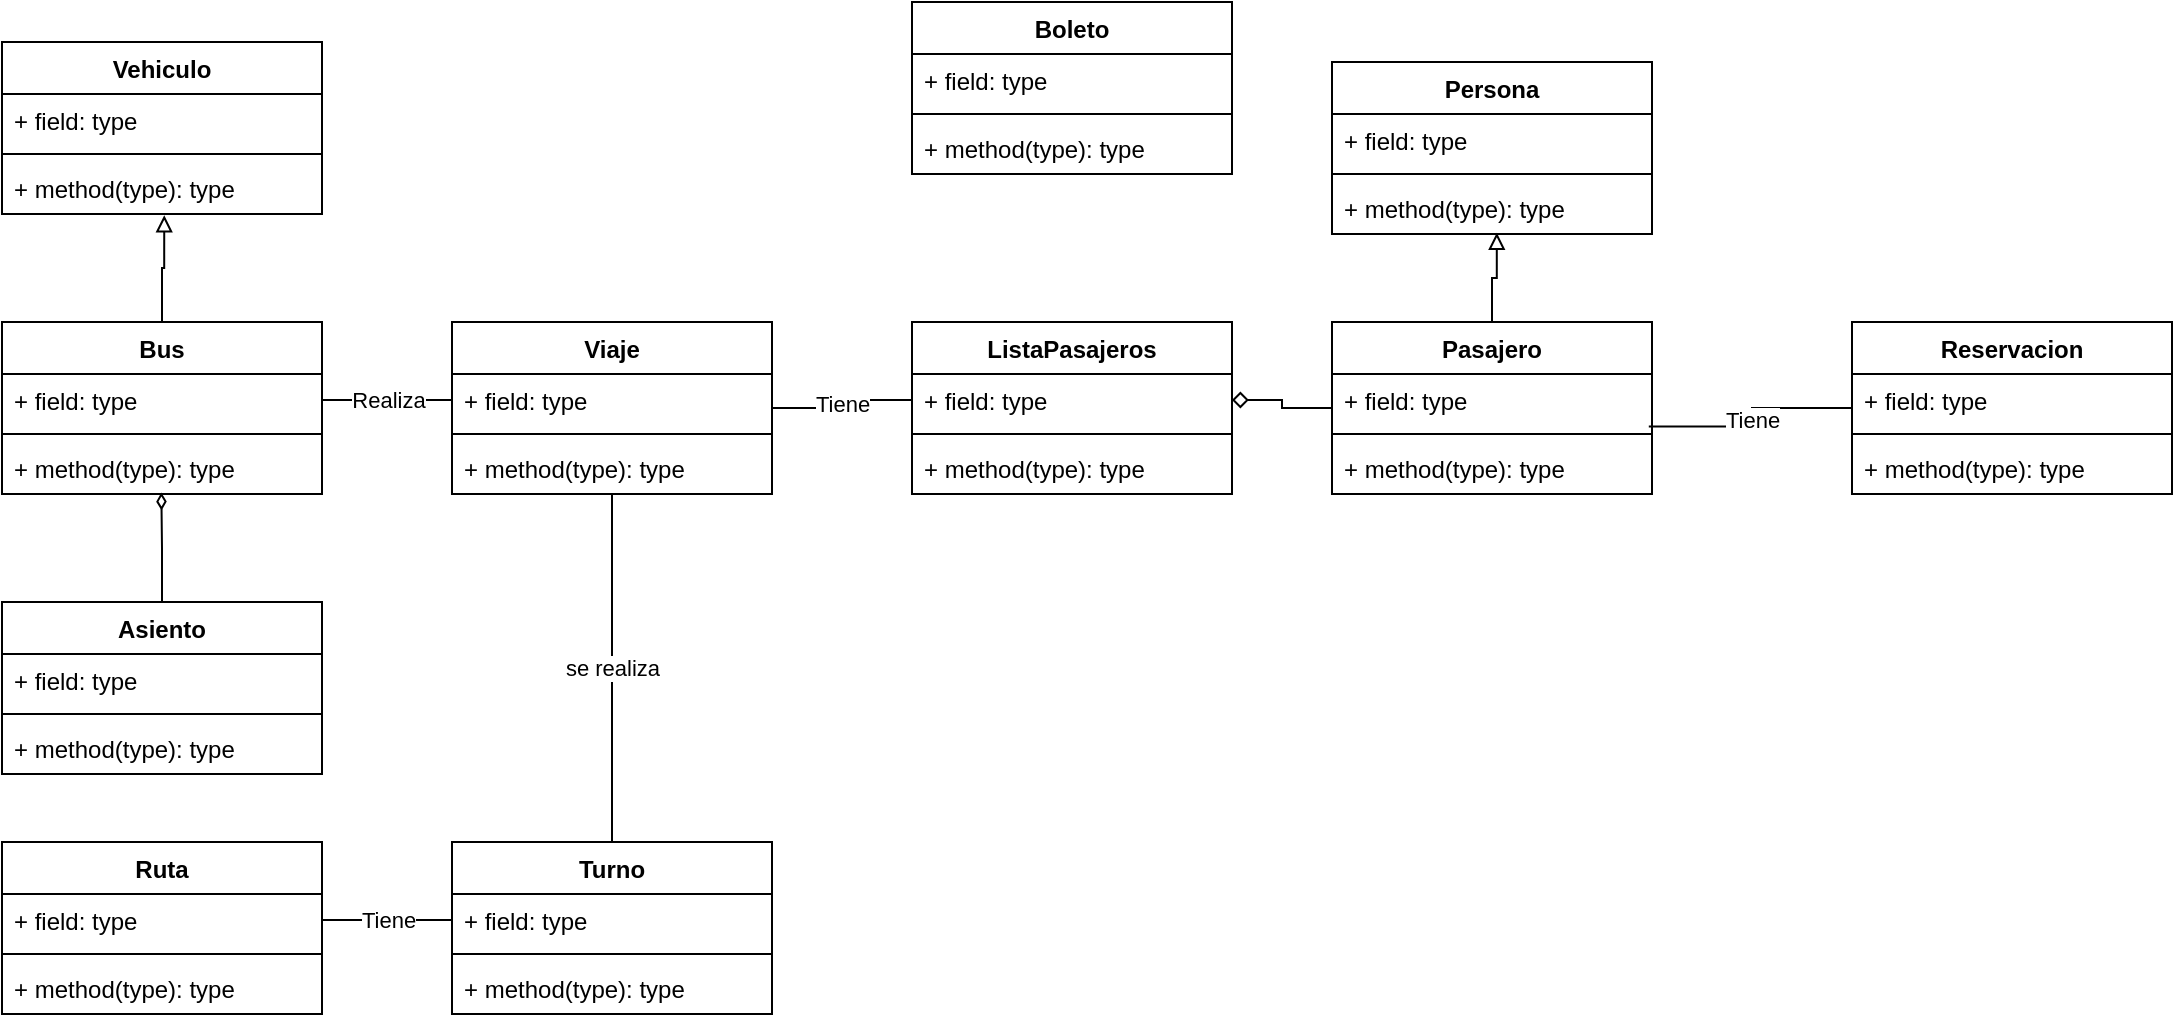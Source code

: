 <mxfile version="20.0.4" type="github">
  <diagram id="eMQgN-6Ai6x8IZ4_6Zg0" name="Page-1">
    <mxGraphModel dx="204" dy="212" grid="1" gridSize="10" guides="1" tooltips="1" connect="1" arrows="1" fold="1" page="1" pageScale="1" pageWidth="827" pageHeight="1169" math="0" shadow="0">
      <root>
        <mxCell id="0" />
        <mxCell id="1" parent="0" />
        <mxCell id="UWuhOz-n3EonqX5J7xm5-1" value="Tiene" style="edgeStyle=orthogonalEdgeStyle;rounded=0;orthogonalLoop=1;jettySize=auto;html=1;entryX=0;entryY=0.5;entryDx=0;entryDy=0;endArrow=none;endFill=0;" edge="1" parent="1" source="UWuhOz-n3EonqX5J7xm5-3" target="UWuhOz-n3EonqX5J7xm5-21">
          <mxGeometry relative="1" as="geometry" />
        </mxCell>
        <mxCell id="UWuhOz-n3EonqX5J7xm5-2" value="se realiza" style="edgeStyle=orthogonalEdgeStyle;rounded=0;jumpSize=15;orthogonalLoop=1;jettySize=auto;html=1;endArrow=none;endFill=0;entryX=0.5;entryY=0;entryDx=0;entryDy=0;exitX=0.5;exitY=1;exitDx=0;exitDy=0;" edge="1" parent="1" source="UWuhOz-n3EonqX5J7xm5-3" target="UWuhOz-n3EonqX5J7xm5-29">
          <mxGeometry relative="1" as="geometry">
            <mxPoint x="359" y="280" as="targetPoint" />
            <Array as="points">
              <mxPoint x="309" y="650" />
              <mxPoint x="309" y="650" />
            </Array>
          </mxGeometry>
        </mxCell>
        <mxCell id="UWuhOz-n3EonqX5J7xm5-3" value="Viaje" style="swimlane;fontStyle=1;align=center;verticalAlign=top;childLayout=stackLayout;horizontal=1;startSize=26;horizontalStack=0;resizeParent=1;resizeParentMax=0;resizeLast=0;collapsible=1;marginBottom=0;" vertex="1" parent="1">
          <mxGeometry x="229" y="430" width="160" height="86" as="geometry" />
        </mxCell>
        <mxCell id="UWuhOz-n3EonqX5J7xm5-4" value="+ field: type" style="text;strokeColor=none;fillColor=none;align=left;verticalAlign=top;spacingLeft=4;spacingRight=4;overflow=hidden;rotatable=0;points=[[0,0.5],[1,0.5]];portConstraint=eastwest;" vertex="1" parent="UWuhOz-n3EonqX5J7xm5-3">
          <mxGeometry y="26" width="160" height="26" as="geometry" />
        </mxCell>
        <mxCell id="UWuhOz-n3EonqX5J7xm5-5" value="" style="line;strokeWidth=1;fillColor=none;align=left;verticalAlign=middle;spacingTop=-1;spacingLeft=3;spacingRight=3;rotatable=0;labelPosition=right;points=[];portConstraint=eastwest;" vertex="1" parent="UWuhOz-n3EonqX5J7xm5-3">
          <mxGeometry y="52" width="160" height="8" as="geometry" />
        </mxCell>
        <mxCell id="UWuhOz-n3EonqX5J7xm5-6" value="+ method(type): type" style="text;strokeColor=none;fillColor=none;align=left;verticalAlign=top;spacingLeft=4;spacingRight=4;overflow=hidden;rotatable=0;points=[[0,0.5],[1,0.5]];portConstraint=eastwest;" vertex="1" parent="UWuhOz-n3EonqX5J7xm5-3">
          <mxGeometry y="60" width="160" height="26" as="geometry" />
        </mxCell>
        <mxCell id="UWuhOz-n3EonqX5J7xm5-7" value="Ruta" style="swimlane;fontStyle=1;align=center;verticalAlign=top;childLayout=stackLayout;horizontal=1;startSize=26;horizontalStack=0;resizeParent=1;resizeParentMax=0;resizeLast=0;collapsible=1;marginBottom=0;" vertex="1" parent="1">
          <mxGeometry x="4" y="690" width="160" height="86" as="geometry" />
        </mxCell>
        <mxCell id="UWuhOz-n3EonqX5J7xm5-8" value="+ field: type" style="text;strokeColor=none;fillColor=none;align=left;verticalAlign=top;spacingLeft=4;spacingRight=4;overflow=hidden;rotatable=0;points=[[0,0.5],[1,0.5]];portConstraint=eastwest;" vertex="1" parent="UWuhOz-n3EonqX5J7xm5-7">
          <mxGeometry y="26" width="160" height="26" as="geometry" />
        </mxCell>
        <mxCell id="UWuhOz-n3EonqX5J7xm5-9" value="" style="line;strokeWidth=1;fillColor=none;align=left;verticalAlign=middle;spacingTop=-1;spacingLeft=3;spacingRight=3;rotatable=0;labelPosition=right;points=[];portConstraint=eastwest;" vertex="1" parent="UWuhOz-n3EonqX5J7xm5-7">
          <mxGeometry y="52" width="160" height="8" as="geometry" />
        </mxCell>
        <mxCell id="UWuhOz-n3EonqX5J7xm5-10" value="+ method(type): type" style="text;strokeColor=none;fillColor=none;align=left;verticalAlign=top;spacingLeft=4;spacingRight=4;overflow=hidden;rotatable=0;points=[[0,0.5],[1,0.5]];portConstraint=eastwest;" vertex="1" parent="UWuhOz-n3EonqX5J7xm5-7">
          <mxGeometry y="60" width="160" height="26" as="geometry" />
        </mxCell>
        <mxCell id="UWuhOz-n3EonqX5J7xm5-11" value="Boleto" style="swimlane;fontStyle=1;align=center;verticalAlign=top;childLayout=stackLayout;horizontal=1;startSize=26;horizontalStack=0;resizeParent=1;resizeParentMax=0;resizeLast=0;collapsible=1;marginBottom=0;" vertex="1" parent="1">
          <mxGeometry x="459" y="270" width="160" height="86" as="geometry" />
        </mxCell>
        <mxCell id="UWuhOz-n3EonqX5J7xm5-12" value="+ field: type" style="text;strokeColor=none;fillColor=none;align=left;verticalAlign=top;spacingLeft=4;spacingRight=4;overflow=hidden;rotatable=0;points=[[0,0.5],[1,0.5]];portConstraint=eastwest;" vertex="1" parent="UWuhOz-n3EonqX5J7xm5-11">
          <mxGeometry y="26" width="160" height="26" as="geometry" />
        </mxCell>
        <mxCell id="UWuhOz-n3EonqX5J7xm5-13" value="" style="line;strokeWidth=1;fillColor=none;align=left;verticalAlign=middle;spacingTop=-1;spacingLeft=3;spacingRight=3;rotatable=0;labelPosition=right;points=[];portConstraint=eastwest;" vertex="1" parent="UWuhOz-n3EonqX5J7xm5-11">
          <mxGeometry y="52" width="160" height="8" as="geometry" />
        </mxCell>
        <mxCell id="UWuhOz-n3EonqX5J7xm5-14" value="+ method(type): type" style="text;strokeColor=none;fillColor=none;align=left;verticalAlign=top;spacingLeft=4;spacingRight=4;overflow=hidden;rotatable=0;points=[[0,0.5],[1,0.5]];portConstraint=eastwest;" vertex="1" parent="UWuhOz-n3EonqX5J7xm5-11">
          <mxGeometry y="60" width="160" height="26" as="geometry" />
        </mxCell>
        <mxCell id="UWuhOz-n3EonqX5J7xm5-15" value="Tiene" style="edgeStyle=orthogonalEdgeStyle;rounded=0;orthogonalLoop=1;jettySize=auto;html=1;entryX=0.99;entryY=-0.3;entryDx=0;entryDy=0;entryPerimeter=0;endArrow=none;endFill=0;" edge="1" parent="1" source="UWuhOz-n3EonqX5J7xm5-16" target="UWuhOz-n3EonqX5J7xm5-38">
          <mxGeometry relative="1" as="geometry" />
        </mxCell>
        <mxCell id="UWuhOz-n3EonqX5J7xm5-16" value="Reservacion" style="swimlane;fontStyle=1;align=center;verticalAlign=top;childLayout=stackLayout;horizontal=1;startSize=26;horizontalStack=0;resizeParent=1;resizeParentMax=0;resizeLast=0;collapsible=1;marginBottom=0;" vertex="1" parent="1">
          <mxGeometry x="929" y="430" width="160" height="86" as="geometry" />
        </mxCell>
        <mxCell id="UWuhOz-n3EonqX5J7xm5-17" value="+ field: type" style="text;strokeColor=none;fillColor=none;align=left;verticalAlign=top;spacingLeft=4;spacingRight=4;overflow=hidden;rotatable=0;points=[[0,0.5],[1,0.5]];portConstraint=eastwest;" vertex="1" parent="UWuhOz-n3EonqX5J7xm5-16">
          <mxGeometry y="26" width="160" height="26" as="geometry" />
        </mxCell>
        <mxCell id="UWuhOz-n3EonqX5J7xm5-18" value="" style="line;strokeWidth=1;fillColor=none;align=left;verticalAlign=middle;spacingTop=-1;spacingLeft=3;spacingRight=3;rotatable=0;labelPosition=right;points=[];portConstraint=eastwest;" vertex="1" parent="UWuhOz-n3EonqX5J7xm5-16">
          <mxGeometry y="52" width="160" height="8" as="geometry" />
        </mxCell>
        <mxCell id="UWuhOz-n3EonqX5J7xm5-19" value="+ method(type): type" style="text;strokeColor=none;fillColor=none;align=left;verticalAlign=top;spacingLeft=4;spacingRight=4;overflow=hidden;rotatable=0;points=[[0,0.5],[1,0.5]];portConstraint=eastwest;" vertex="1" parent="UWuhOz-n3EonqX5J7xm5-16">
          <mxGeometry y="60" width="160" height="26" as="geometry" />
        </mxCell>
        <mxCell id="UWuhOz-n3EonqX5J7xm5-20" value="ListaPasajeros" style="swimlane;fontStyle=1;align=center;verticalAlign=top;childLayout=stackLayout;horizontal=1;startSize=26;horizontalStack=0;resizeParent=1;resizeParentMax=0;resizeLast=0;collapsible=1;marginBottom=0;" vertex="1" parent="1">
          <mxGeometry x="459" y="430" width="160" height="86" as="geometry" />
        </mxCell>
        <mxCell id="UWuhOz-n3EonqX5J7xm5-21" value="+ field: type" style="text;strokeColor=none;fillColor=none;align=left;verticalAlign=top;spacingLeft=4;spacingRight=4;overflow=hidden;rotatable=0;points=[[0,0.5],[1,0.5]];portConstraint=eastwest;" vertex="1" parent="UWuhOz-n3EonqX5J7xm5-20">
          <mxGeometry y="26" width="160" height="26" as="geometry" />
        </mxCell>
        <mxCell id="UWuhOz-n3EonqX5J7xm5-22" value="" style="line;strokeWidth=1;fillColor=none;align=left;verticalAlign=middle;spacingTop=-1;spacingLeft=3;spacingRight=3;rotatable=0;labelPosition=right;points=[];portConstraint=eastwest;" vertex="1" parent="UWuhOz-n3EonqX5J7xm5-20">
          <mxGeometry y="52" width="160" height="8" as="geometry" />
        </mxCell>
        <mxCell id="UWuhOz-n3EonqX5J7xm5-23" value="+ method(type): type" style="text;strokeColor=none;fillColor=none;align=left;verticalAlign=top;spacingLeft=4;spacingRight=4;overflow=hidden;rotatable=0;points=[[0,0.5],[1,0.5]];portConstraint=eastwest;" vertex="1" parent="UWuhOz-n3EonqX5J7xm5-20">
          <mxGeometry y="60" width="160" height="26" as="geometry" />
        </mxCell>
        <mxCell id="UWuhOz-n3EonqX5J7xm5-24" style="edgeStyle=orthogonalEdgeStyle;rounded=0;orthogonalLoop=1;jettySize=auto;html=1;entryX=0.507;entryY=1.023;entryDx=0;entryDy=0;entryPerimeter=0;endArrow=block;endFill=0;" edge="1" parent="1" source="UWuhOz-n3EonqX5J7xm5-25" target="UWuhOz-n3EonqX5J7xm5-53">
          <mxGeometry relative="1" as="geometry" />
        </mxCell>
        <mxCell id="UWuhOz-n3EonqX5J7xm5-25" value="Bus" style="swimlane;fontStyle=1;align=center;verticalAlign=top;childLayout=stackLayout;horizontal=1;startSize=26;horizontalStack=0;resizeParent=1;resizeParentMax=0;resizeLast=0;collapsible=1;marginBottom=0;" vertex="1" parent="1">
          <mxGeometry x="4" y="430" width="160" height="86" as="geometry" />
        </mxCell>
        <mxCell id="UWuhOz-n3EonqX5J7xm5-26" value="+ field: type" style="text;strokeColor=none;fillColor=none;align=left;verticalAlign=top;spacingLeft=4;spacingRight=4;overflow=hidden;rotatable=0;points=[[0,0.5],[1,0.5]];portConstraint=eastwest;" vertex="1" parent="UWuhOz-n3EonqX5J7xm5-25">
          <mxGeometry y="26" width="160" height="26" as="geometry" />
        </mxCell>
        <mxCell id="UWuhOz-n3EonqX5J7xm5-27" value="" style="line;strokeWidth=1;fillColor=none;align=left;verticalAlign=middle;spacingTop=-1;spacingLeft=3;spacingRight=3;rotatable=0;labelPosition=right;points=[];portConstraint=eastwest;" vertex="1" parent="UWuhOz-n3EonqX5J7xm5-25">
          <mxGeometry y="52" width="160" height="8" as="geometry" />
        </mxCell>
        <mxCell id="UWuhOz-n3EonqX5J7xm5-28" value="+ method(type): type" style="text;strokeColor=none;fillColor=none;align=left;verticalAlign=top;spacingLeft=4;spacingRight=4;overflow=hidden;rotatable=0;points=[[0,0.5],[1,0.5]];portConstraint=eastwest;" vertex="1" parent="UWuhOz-n3EonqX5J7xm5-25">
          <mxGeometry y="60" width="160" height="26" as="geometry" />
        </mxCell>
        <mxCell id="UWuhOz-n3EonqX5J7xm5-29" value="Turno" style="swimlane;fontStyle=1;align=center;verticalAlign=top;childLayout=stackLayout;horizontal=1;startSize=26;horizontalStack=0;resizeParent=1;resizeParentMax=0;resizeLast=0;collapsible=1;marginBottom=0;" vertex="1" parent="1">
          <mxGeometry x="229" y="690" width="160" height="86" as="geometry" />
        </mxCell>
        <mxCell id="UWuhOz-n3EonqX5J7xm5-30" value="+ field: type" style="text;strokeColor=none;fillColor=none;align=left;verticalAlign=top;spacingLeft=4;spacingRight=4;overflow=hidden;rotatable=0;points=[[0,0.5],[1,0.5]];portConstraint=eastwest;" vertex="1" parent="UWuhOz-n3EonqX5J7xm5-29">
          <mxGeometry y="26" width="160" height="26" as="geometry" />
        </mxCell>
        <mxCell id="UWuhOz-n3EonqX5J7xm5-31" value="" style="line;strokeWidth=1;fillColor=none;align=left;verticalAlign=middle;spacingTop=-1;spacingLeft=3;spacingRight=3;rotatable=0;labelPosition=right;points=[];portConstraint=eastwest;" vertex="1" parent="UWuhOz-n3EonqX5J7xm5-29">
          <mxGeometry y="52" width="160" height="8" as="geometry" />
        </mxCell>
        <mxCell id="UWuhOz-n3EonqX5J7xm5-32" value="+ method(type): type" style="text;strokeColor=none;fillColor=none;align=left;verticalAlign=top;spacingLeft=4;spacingRight=4;overflow=hidden;rotatable=0;points=[[0,0.5],[1,0.5]];portConstraint=eastwest;" vertex="1" parent="UWuhOz-n3EonqX5J7xm5-29">
          <mxGeometry y="60" width="160" height="26" as="geometry" />
        </mxCell>
        <mxCell id="UWuhOz-n3EonqX5J7xm5-33" style="edgeStyle=orthogonalEdgeStyle;rounded=0;orthogonalLoop=1;jettySize=auto;html=1;entryX=0.515;entryY=0.977;entryDx=0;entryDy=0;entryPerimeter=0;endArrow=block;endFill=0;" edge="1" parent="1" source="UWuhOz-n3EonqX5J7xm5-35" target="UWuhOz-n3EonqX5J7xm5-49">
          <mxGeometry relative="1" as="geometry" />
        </mxCell>
        <mxCell id="UWuhOz-n3EonqX5J7xm5-34" value="" style="edgeStyle=orthogonalEdgeStyle;rounded=0;jumpSize=15;orthogonalLoop=1;jettySize=auto;html=1;endArrow=diamond;endFill=0;entryX=1;entryY=0.5;entryDx=0;entryDy=0;" edge="1" parent="1" source="UWuhOz-n3EonqX5J7xm5-35" target="UWuhOz-n3EonqX5J7xm5-21">
          <mxGeometry relative="1" as="geometry" />
        </mxCell>
        <mxCell id="UWuhOz-n3EonqX5J7xm5-35" value="Pasajero" style="swimlane;fontStyle=1;align=center;verticalAlign=top;childLayout=stackLayout;horizontal=1;startSize=26;horizontalStack=0;resizeParent=1;resizeParentMax=0;resizeLast=0;collapsible=1;marginBottom=0;" vertex="1" parent="1">
          <mxGeometry x="669" y="430" width="160" height="86" as="geometry" />
        </mxCell>
        <mxCell id="UWuhOz-n3EonqX5J7xm5-36" value="+ field: type" style="text;strokeColor=none;fillColor=none;align=left;verticalAlign=top;spacingLeft=4;spacingRight=4;overflow=hidden;rotatable=0;points=[[0,0.5],[1,0.5]];portConstraint=eastwest;" vertex="1" parent="UWuhOz-n3EonqX5J7xm5-35">
          <mxGeometry y="26" width="160" height="26" as="geometry" />
        </mxCell>
        <mxCell id="UWuhOz-n3EonqX5J7xm5-37" value="" style="line;strokeWidth=1;fillColor=none;align=left;verticalAlign=middle;spacingTop=-1;spacingLeft=3;spacingRight=3;rotatable=0;labelPosition=right;points=[];portConstraint=eastwest;" vertex="1" parent="UWuhOz-n3EonqX5J7xm5-35">
          <mxGeometry y="52" width="160" height="8" as="geometry" />
        </mxCell>
        <mxCell id="UWuhOz-n3EonqX5J7xm5-38" value="+ method(type): type" style="text;strokeColor=none;fillColor=none;align=left;verticalAlign=top;spacingLeft=4;spacingRight=4;overflow=hidden;rotatable=0;points=[[0,0.5],[1,0.5]];portConstraint=eastwest;" vertex="1" parent="UWuhOz-n3EonqX5J7xm5-35">
          <mxGeometry y="60" width="160" height="26" as="geometry" />
        </mxCell>
        <mxCell id="UWuhOz-n3EonqX5J7xm5-39" style="edgeStyle=orthogonalEdgeStyle;rounded=0;orthogonalLoop=1;jettySize=auto;html=1;entryX=0.498;entryY=0.973;entryDx=0;entryDy=0;entryPerimeter=0;endArrow=diamondThin;endFill=0;jumpSize=15;" edge="1" parent="1" source="UWuhOz-n3EonqX5J7xm5-40" target="UWuhOz-n3EonqX5J7xm5-28">
          <mxGeometry relative="1" as="geometry" />
        </mxCell>
        <mxCell id="UWuhOz-n3EonqX5J7xm5-40" value="Asiento" style="swimlane;fontStyle=1;align=center;verticalAlign=top;childLayout=stackLayout;horizontal=1;startSize=26;horizontalStack=0;resizeParent=1;resizeParentMax=0;resizeLast=0;collapsible=1;marginBottom=0;" vertex="1" parent="1">
          <mxGeometry x="4" y="570" width="160" height="86" as="geometry" />
        </mxCell>
        <mxCell id="UWuhOz-n3EonqX5J7xm5-41" value="+ field: type" style="text;strokeColor=none;fillColor=none;align=left;verticalAlign=top;spacingLeft=4;spacingRight=4;overflow=hidden;rotatable=0;points=[[0,0.5],[1,0.5]];portConstraint=eastwest;" vertex="1" parent="UWuhOz-n3EonqX5J7xm5-40">
          <mxGeometry y="26" width="160" height="26" as="geometry" />
        </mxCell>
        <mxCell id="UWuhOz-n3EonqX5J7xm5-42" value="" style="line;strokeWidth=1;fillColor=none;align=left;verticalAlign=middle;spacingTop=-1;spacingLeft=3;spacingRight=3;rotatable=0;labelPosition=right;points=[];portConstraint=eastwest;" vertex="1" parent="UWuhOz-n3EonqX5J7xm5-40">
          <mxGeometry y="52" width="160" height="8" as="geometry" />
        </mxCell>
        <mxCell id="UWuhOz-n3EonqX5J7xm5-43" value="+ method(type): type" style="text;strokeColor=none;fillColor=none;align=left;verticalAlign=top;spacingLeft=4;spacingRight=4;overflow=hidden;rotatable=0;points=[[0,0.5],[1,0.5]];portConstraint=eastwest;" vertex="1" parent="UWuhOz-n3EonqX5J7xm5-40">
          <mxGeometry y="60" width="160" height="26" as="geometry" />
        </mxCell>
        <mxCell id="UWuhOz-n3EonqX5J7xm5-44" value="Tiene" style="edgeStyle=orthogonalEdgeStyle;rounded=0;orthogonalLoop=1;jettySize=auto;html=1;entryX=1;entryY=0.5;entryDx=0;entryDy=0;endArrow=none;endFill=0;" edge="1" parent="1" source="UWuhOz-n3EonqX5J7xm5-30" target="UWuhOz-n3EonqX5J7xm5-8">
          <mxGeometry relative="1" as="geometry" />
        </mxCell>
        <mxCell id="UWuhOz-n3EonqX5J7xm5-45" value="Realiza" style="edgeStyle=orthogonalEdgeStyle;rounded=0;orthogonalLoop=1;jettySize=auto;html=1;entryX=1;entryY=0.5;entryDx=0;entryDy=0;endArrow=none;endFill=0;exitX=0;exitY=0.5;exitDx=0;exitDy=0;" edge="1" parent="1" source="UWuhOz-n3EonqX5J7xm5-4" target="UWuhOz-n3EonqX5J7xm5-26">
          <mxGeometry relative="1" as="geometry">
            <mxPoint x="-146" y="610" as="targetPoint" />
            <Array as="points" />
            <mxPoint x="220" y="450" as="sourcePoint" />
          </mxGeometry>
        </mxCell>
        <mxCell id="UWuhOz-n3EonqX5J7xm5-46" value="Persona" style="swimlane;fontStyle=1;align=center;verticalAlign=top;childLayout=stackLayout;horizontal=1;startSize=26;horizontalStack=0;resizeParent=1;resizeParentMax=0;resizeLast=0;collapsible=1;marginBottom=0;" vertex="1" parent="1">
          <mxGeometry x="669" y="300" width="160" height="86" as="geometry" />
        </mxCell>
        <mxCell id="UWuhOz-n3EonqX5J7xm5-47" value="+ field: type" style="text;strokeColor=none;fillColor=none;align=left;verticalAlign=top;spacingLeft=4;spacingRight=4;overflow=hidden;rotatable=0;points=[[0,0.5],[1,0.5]];portConstraint=eastwest;" vertex="1" parent="UWuhOz-n3EonqX5J7xm5-46">
          <mxGeometry y="26" width="160" height="26" as="geometry" />
        </mxCell>
        <mxCell id="UWuhOz-n3EonqX5J7xm5-48" value="" style="line;strokeWidth=1;fillColor=none;align=left;verticalAlign=middle;spacingTop=-1;spacingLeft=3;spacingRight=3;rotatable=0;labelPosition=right;points=[];portConstraint=eastwest;" vertex="1" parent="UWuhOz-n3EonqX5J7xm5-46">
          <mxGeometry y="52" width="160" height="8" as="geometry" />
        </mxCell>
        <mxCell id="UWuhOz-n3EonqX5J7xm5-49" value="+ method(type): type" style="text;strokeColor=none;fillColor=none;align=left;verticalAlign=top;spacingLeft=4;spacingRight=4;overflow=hidden;rotatable=0;points=[[0,0.5],[1,0.5]];portConstraint=eastwest;" vertex="1" parent="UWuhOz-n3EonqX5J7xm5-46">
          <mxGeometry y="60" width="160" height="26" as="geometry" />
        </mxCell>
        <mxCell id="UWuhOz-n3EonqX5J7xm5-50" value="Vehiculo" style="swimlane;fontStyle=1;align=center;verticalAlign=top;childLayout=stackLayout;horizontal=1;startSize=26;horizontalStack=0;resizeParent=1;resizeParentMax=0;resizeLast=0;collapsible=1;marginBottom=0;" vertex="1" parent="1">
          <mxGeometry x="4" y="290" width="160" height="86" as="geometry" />
        </mxCell>
        <mxCell id="UWuhOz-n3EonqX5J7xm5-51" value="+ field: type" style="text;strokeColor=none;fillColor=none;align=left;verticalAlign=top;spacingLeft=4;spacingRight=4;overflow=hidden;rotatable=0;points=[[0,0.5],[1,0.5]];portConstraint=eastwest;" vertex="1" parent="UWuhOz-n3EonqX5J7xm5-50">
          <mxGeometry y="26" width="160" height="26" as="geometry" />
        </mxCell>
        <mxCell id="UWuhOz-n3EonqX5J7xm5-52" value="" style="line;strokeWidth=1;fillColor=none;align=left;verticalAlign=middle;spacingTop=-1;spacingLeft=3;spacingRight=3;rotatable=0;labelPosition=right;points=[];portConstraint=eastwest;" vertex="1" parent="UWuhOz-n3EonqX5J7xm5-50">
          <mxGeometry y="52" width="160" height="8" as="geometry" />
        </mxCell>
        <mxCell id="UWuhOz-n3EonqX5J7xm5-53" value="+ method(type): type" style="text;strokeColor=none;fillColor=none;align=left;verticalAlign=top;spacingLeft=4;spacingRight=4;overflow=hidden;rotatable=0;points=[[0,0.5],[1,0.5]];portConstraint=eastwest;" vertex="1" parent="UWuhOz-n3EonqX5J7xm5-50">
          <mxGeometry y="60" width="160" height="26" as="geometry" />
        </mxCell>
      </root>
    </mxGraphModel>
  </diagram>
</mxfile>
